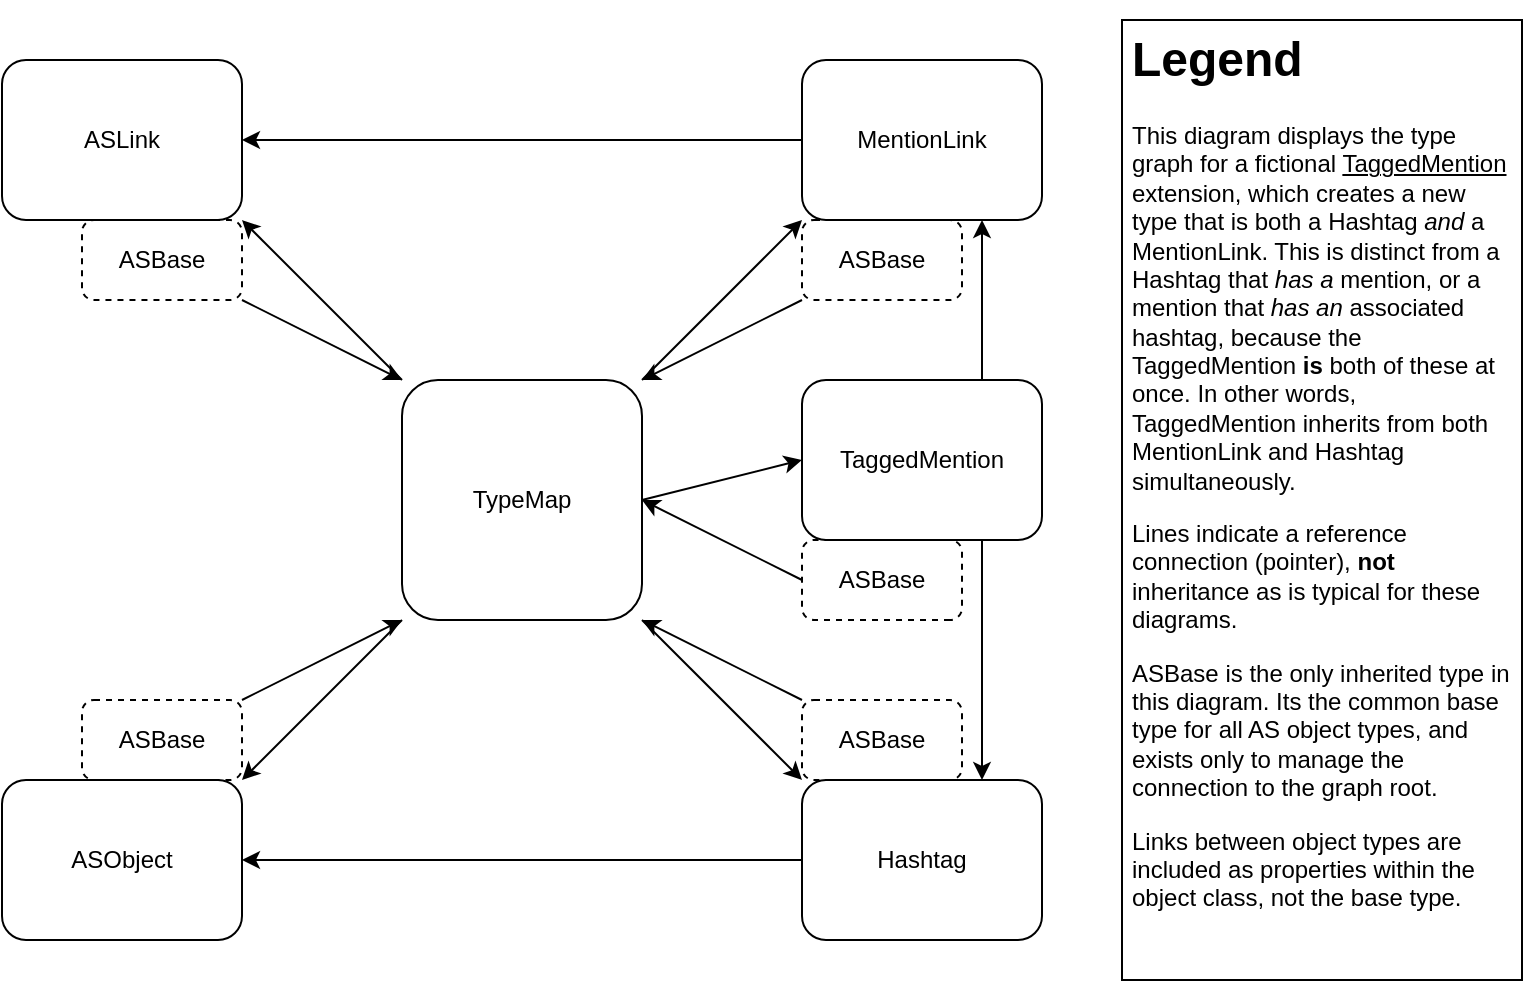 <mxfile>
    <diagram id="tgJqcRMry7jZbZmpgNKc" name="Page-1">
        <mxGraphModel dx="1033" dy="652" grid="1" gridSize="10" guides="1" tooltips="1" connect="1" arrows="1" fold="1" page="1" pageScale="1" pageWidth="850" pageHeight="1100" math="0" shadow="0">
            <root>
                <mxCell id="0"/>
                <mxCell id="1" parent="0"/>
                <mxCell id="21" style="edgeStyle=none;html=1;exitX=0;exitY=1;exitDx=0;exitDy=0;entryX=1;entryY=0;entryDx=0;entryDy=0;startArrow=none;startFill=0;" edge="1" parent="1" source="9" target="16">
                    <mxGeometry relative="1" as="geometry"/>
                </mxCell>
                <mxCell id="23" style="edgeStyle=none;html=1;exitX=0;exitY=0;exitDx=0;exitDy=0;entryX=1;entryY=1;entryDx=0;entryDy=0;startArrow=none;startFill=0;" edge="1" parent="1" source="9" target="14">
                    <mxGeometry relative="1" as="geometry"/>
                </mxCell>
                <mxCell id="32" style="edgeStyle=none;html=1;exitX=1;exitY=0;exitDx=0;exitDy=0;entryX=0;entryY=1;entryDx=0;entryDy=0;startArrow=none;startFill=0;" edge="1" parent="1" source="9" target="27">
                    <mxGeometry relative="1" as="geometry"/>
                </mxCell>
                <mxCell id="53" style="edgeStyle=none;html=1;exitX=1;exitY=1;exitDx=0;exitDy=0;entryX=0;entryY=0;entryDx=0;entryDy=0;startArrow=none;startFill=0;" edge="1" parent="1" source="9" target="34">
                    <mxGeometry relative="1" as="geometry"/>
                </mxCell>
                <mxCell id="64" style="edgeStyle=none;html=1;exitX=1;exitY=0.5;exitDx=0;exitDy=0;entryX=0;entryY=0.5;entryDx=0;entryDy=0;startArrow=none;startFill=0;" edge="1" parent="1" source="9" target="41">
                    <mxGeometry relative="1" as="geometry"/>
                </mxCell>
                <mxCell id="9" value="TypeMap" style="rounded=1;whiteSpace=wrap;html=1;" vertex="1" parent="1">
                    <mxGeometry x="280" y="200" width="120" height="120" as="geometry"/>
                </mxCell>
                <mxCell id="25" style="edgeStyle=none;html=1;exitX=1;exitY=1;exitDx=0;exitDy=0;entryX=0;entryY=0;entryDx=0;entryDy=0;startArrow=none;startFill=0;" edge="1" parent="1" source="10" target="9">
                    <mxGeometry relative="1" as="geometry"/>
                </mxCell>
                <mxCell id="10" value="ASBase" style="rounded=1;whiteSpace=wrap;html=1;dashed=1;" vertex="1" parent="1">
                    <mxGeometry x="120" y="120" width="80" height="40" as="geometry"/>
                </mxCell>
                <mxCell id="14" value="ASLink" style="rounded=1;whiteSpace=wrap;html=1;" vertex="1" parent="1">
                    <mxGeometry x="80" y="40" width="120" height="80" as="geometry"/>
                </mxCell>
                <mxCell id="22" style="edgeStyle=none;html=1;exitX=1;exitY=0;exitDx=0;exitDy=0;entryX=0;entryY=1;entryDx=0;entryDy=0;startArrow=none;startFill=0;" edge="1" parent="1" source="15" target="9">
                    <mxGeometry relative="1" as="geometry"/>
                </mxCell>
                <mxCell id="15" value="ASBase" style="rounded=1;whiteSpace=wrap;html=1;dashed=1;" vertex="1" parent="1">
                    <mxGeometry x="120" y="360" width="80" height="40" as="geometry"/>
                </mxCell>
                <mxCell id="16" value="ASObject" style="rounded=1;whiteSpace=wrap;html=1;" vertex="1" parent="1">
                    <mxGeometry x="80" y="400" width="120" height="80" as="geometry"/>
                </mxCell>
                <mxCell id="31" style="edgeStyle=none;html=1;exitX=0;exitY=1;exitDx=0;exitDy=0;entryX=1;entryY=0;entryDx=0;entryDy=0;startArrow=none;startFill=0;" edge="1" parent="1" source="26" target="9">
                    <mxGeometry relative="1" as="geometry"/>
                </mxCell>
                <mxCell id="26" value="ASBase" style="rounded=1;whiteSpace=wrap;html=1;dashed=1;" vertex="1" parent="1">
                    <mxGeometry x="480" y="120" width="80" height="40" as="geometry"/>
                </mxCell>
                <mxCell id="30" style="edgeStyle=none;html=1;exitX=0;exitY=0.5;exitDx=0;exitDy=0;entryX=1;entryY=0.5;entryDx=0;entryDy=0;startArrow=none;startFill=0;" edge="1" parent="1" source="27" target="14">
                    <mxGeometry relative="1" as="geometry"/>
                </mxCell>
                <mxCell id="27" value="MentionLink" style="rounded=1;whiteSpace=wrap;html=1;" vertex="1" parent="1">
                    <mxGeometry x="480" y="40" width="120" height="80" as="geometry"/>
                </mxCell>
                <mxCell id="52" style="edgeStyle=none;html=1;exitX=0;exitY=0;exitDx=0;exitDy=0;entryX=1;entryY=1;entryDx=0;entryDy=0;startArrow=none;startFill=0;" edge="1" parent="1" source="33" target="9">
                    <mxGeometry relative="1" as="geometry"/>
                </mxCell>
                <mxCell id="33" value="ASBase" style="rounded=1;whiteSpace=wrap;html=1;dashed=1;" vertex="1" parent="1">
                    <mxGeometry x="480" y="360" width="80" height="40" as="geometry"/>
                </mxCell>
                <mxCell id="37" style="edgeStyle=none;html=1;exitX=0;exitY=0.5;exitDx=0;exitDy=0;entryX=1;entryY=0.5;entryDx=0;entryDy=0;startArrow=none;startFill=0;" edge="1" parent="1" source="34" target="16">
                    <mxGeometry relative="1" as="geometry"/>
                </mxCell>
                <mxCell id="34" value="Hashtag" style="rounded=1;whiteSpace=wrap;html=1;" vertex="1" parent="1">
                    <mxGeometry x="480" y="400" width="120" height="80" as="geometry"/>
                </mxCell>
                <mxCell id="63" style="edgeStyle=none;html=1;exitX=1;exitY=0.5;exitDx=0;exitDy=0;entryX=1;entryY=0.5;entryDx=0;entryDy=0;startArrow=none;startFill=0;" edge="1" parent="1" source="40" target="9">
                    <mxGeometry relative="1" as="geometry"/>
                </mxCell>
                <mxCell id="40" value="ASBase" style="rounded=1;whiteSpace=wrap;html=1;dashed=1;direction=west;" vertex="1" parent="1">
                    <mxGeometry x="480" y="280" width="80" height="40" as="geometry"/>
                </mxCell>
                <mxCell id="60" style="edgeStyle=none;html=1;exitX=0.75;exitY=0;exitDx=0;exitDy=0;entryX=0.75;entryY=1;entryDx=0;entryDy=0;startArrow=none;startFill=0;" edge="1" parent="1" source="41" target="27">
                    <mxGeometry relative="1" as="geometry"/>
                </mxCell>
                <mxCell id="61" style="edgeStyle=none;html=1;entryX=0.75;entryY=0;entryDx=0;entryDy=0;startArrow=none;startFill=0;exitX=0.75;exitY=1;exitDx=0;exitDy=0;" edge="1" parent="1" source="41" target="34">
                    <mxGeometry relative="1" as="geometry"/>
                </mxCell>
                <mxCell id="41" value="TaggedMention" style="rounded=1;whiteSpace=wrap;html=1;" vertex="1" parent="1">
                    <mxGeometry x="480" y="200" width="120" height="80" as="geometry"/>
                </mxCell>
                <mxCell id="66" value="&lt;h1&gt;Legend&lt;/h1&gt;&lt;p&gt;This diagram displays the type graph for a fictional &lt;u&gt;TaggedMention&lt;/u&gt; extension, which creates a new type that is both a Hashtag &lt;i&gt;and&lt;/i&gt; a MentionLink. This is distinct from a Hashtag that &lt;i&gt;has a&lt;/i&gt; mention, or a mention that &lt;i&gt;has an&lt;/i&gt; associated hashtag, because the TaggedMention &lt;b&gt;is&lt;/b&gt; both of these at once. In other words, TaggedMention inherits from both MentionLink and Hashtag simultaneously.&lt;/p&gt;&lt;p&gt;Lines indicate a reference connection (pointer), &lt;b&gt;not&lt;/b&gt; inheritance as is typical for these diagrams.&amp;nbsp;&lt;/p&gt;&lt;p&gt;ASBase is the only inherited type in this diagram. Its the common base type for all AS object types, and exists only to manage the connection to the graph root.&lt;/p&gt;&lt;p&gt;Links between object types are included as properties within the object class, not the base type.&lt;/p&gt;" style="text;html=1;strokeColor=default;fillColor=default;spacing=5;spacingTop=-20;whiteSpace=wrap;overflow=hidden;rounded=0;" vertex="1" parent="1">
                    <mxGeometry x="640" y="20" width="200" height="480" as="geometry"/>
                </mxCell>
            </root>
        </mxGraphModel>
    </diagram>
</mxfile>